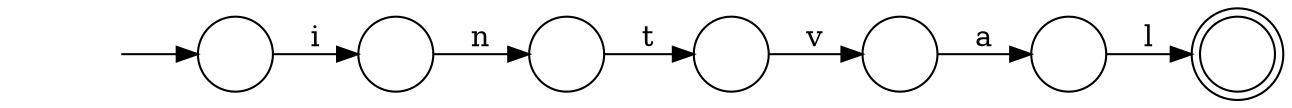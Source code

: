 digraph Automaton {
  rankdir = LR;
  0 [shape=circle,label=""];
  0 -> 1 [label="n"]
  1 [shape=circle,label=""];
  1 -> 3 [label="t"]
  2 [shape=circle,label=""];
  2 -> 6 [label="l"]
  3 [shape=circle,label=""];
  3 -> 4 [label="v"]
  4 [shape=circle,label=""];
  4 -> 2 [label="a"]
  5 [shape=circle,label=""];
  initial [shape=plaintext,label=""];
  initial -> 5
  5 -> 0 [label="i"]
  6 [shape=doublecircle,label=""];
}
